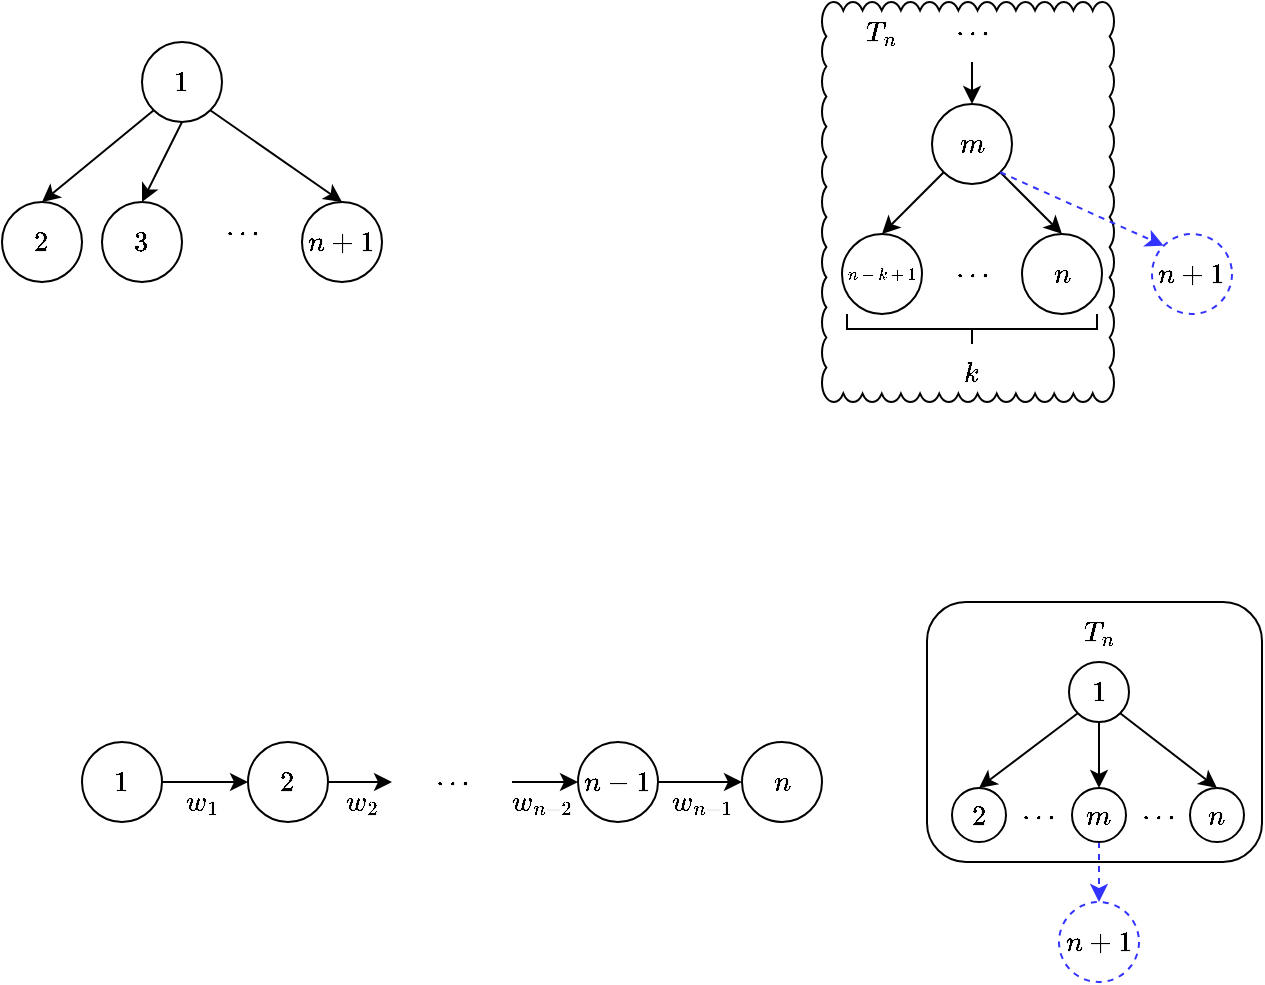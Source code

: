 <mxfile version="22.1.15" type="github">
  <diagram name="Page-1" id="5W_oBCn-Ae0vx61aBvWj">
    <mxGraphModel dx="1434" dy="759" grid="1" gridSize="10" guides="1" tooltips="1" connect="1" arrows="1" fold="1" page="1" pageScale="1" pageWidth="827" pageHeight="1169" math="1" shadow="0">
      <root>
        <mxCell id="0" />
        <mxCell id="1" parent="0" />
        <mxCell id="psscyq9r3jHzlKaPkMjy-91" value="" style="rounded=1;whiteSpace=wrap;html=1;" vertex="1" parent="1">
          <mxGeometry x="522.5" y="330" width="167.5" height="130" as="geometry" />
        </mxCell>
        <mxCell id="psscyq9r3jHzlKaPkMjy-20" value="" style="whiteSpace=wrap;html=1;shape=mxgraph.basic.cloud_rect" vertex="1" parent="1">
          <mxGeometry x="470" y="30" width="146" height="200" as="geometry" />
        </mxCell>
        <mxCell id="RlCpQ7UcTnpz0G2hoxt1-12" style="rounded=0;orthogonalLoop=1;jettySize=auto;html=1;exitX=0;exitY=1;exitDx=0;exitDy=0;entryX=0.5;entryY=0;entryDx=0;entryDy=0;" parent="1" source="psscyq9r3jHzlKaPkMjy-6" target="psscyq9r3jHzlKaPkMjy-5" edge="1">
          <mxGeometry relative="1" as="geometry">
            <mxPoint x="144.393" y="85.607" as="sourcePoint" />
            <mxPoint x="85" y="130" as="targetPoint" />
          </mxGeometry>
        </mxCell>
        <mxCell id="RlCpQ7UcTnpz0G2hoxt1-13" style="rounded=0;orthogonalLoop=1;jettySize=auto;html=1;exitX=0.5;exitY=1;exitDx=0;exitDy=0;entryX=0.5;entryY=0;entryDx=0;entryDy=0;" parent="1" source="psscyq9r3jHzlKaPkMjy-6" target="psscyq9r3jHzlKaPkMjy-4" edge="1">
          <mxGeometry relative="1" as="geometry">
            <mxPoint x="155" y="90" as="sourcePoint" />
            <mxPoint x="135" y="130" as="targetPoint" />
          </mxGeometry>
        </mxCell>
        <mxCell id="psscyq9r3jHzlKaPkMjy-1" value="$$n+1$$" style="ellipse;whiteSpace=wrap;html=1;aspect=fixed;" vertex="1" parent="1">
          <mxGeometry x="210" y="130" width="40" height="40" as="geometry" />
        </mxCell>
        <mxCell id="psscyq9r3jHzlKaPkMjy-2" style="rounded=0;orthogonalLoop=1;jettySize=auto;html=1;exitX=1;exitY=1;exitDx=0;exitDy=0;entryX=0.5;entryY=0;entryDx=0;entryDy=0;" edge="1" parent="1" source="psscyq9r3jHzlKaPkMjy-6" target="psscyq9r3jHzlKaPkMjy-1">
          <mxGeometry relative="1" as="geometry">
            <mxPoint x="165.607" y="85.607" as="sourcePoint" />
            <mxPoint x="145" y="140" as="targetPoint" />
          </mxGeometry>
        </mxCell>
        <mxCell id="psscyq9r3jHzlKaPkMjy-3" value="$$\cdots$$" style="text;html=1;strokeColor=none;fillColor=none;align=center;verticalAlign=middle;whiteSpace=wrap;rounded=0;" vertex="1" parent="1">
          <mxGeometry x="150" y="130" width="60" height="30" as="geometry" />
        </mxCell>
        <mxCell id="psscyq9r3jHzlKaPkMjy-4" value="$$3$$" style="ellipse;whiteSpace=wrap;html=1;aspect=fixed;" vertex="1" parent="1">
          <mxGeometry x="110" y="130" width="40" height="40" as="geometry" />
        </mxCell>
        <mxCell id="psscyq9r3jHzlKaPkMjy-5" value="$$2$$" style="ellipse;whiteSpace=wrap;html=1;aspect=fixed;" vertex="1" parent="1">
          <mxGeometry x="60" y="130" width="40" height="40" as="geometry" />
        </mxCell>
        <mxCell id="psscyq9r3jHzlKaPkMjy-6" value="$$1$$" style="ellipse;whiteSpace=wrap;html=1;aspect=fixed;" vertex="1" parent="1">
          <mxGeometry x="130" y="50" width="40" height="40" as="geometry" />
        </mxCell>
        <mxCell id="psscyq9r3jHzlKaPkMjy-7" style="rounded=0;orthogonalLoop=1;jettySize=auto;html=1;exitX=0;exitY=1;exitDx=0;exitDy=0;entryX=0.5;entryY=0;entryDx=0;entryDy=0;" edge="1" parent="1" source="psscyq9r3jHzlKaPkMjy-14" target="psscyq9r3jHzlKaPkMjy-13">
          <mxGeometry relative="1" as="geometry">
            <mxPoint x="544.393" y="116.607" as="sourcePoint" />
            <mxPoint x="485" y="161" as="targetPoint" />
          </mxGeometry>
        </mxCell>
        <mxCell id="psscyq9r3jHzlKaPkMjy-9" value="$$n$$" style="ellipse;whiteSpace=wrap;html=1;aspect=fixed;" vertex="1" parent="1">
          <mxGeometry x="570" y="146" width="40" height="40" as="geometry" />
        </mxCell>
        <mxCell id="psscyq9r3jHzlKaPkMjy-10" style="rounded=0;orthogonalLoop=1;jettySize=auto;html=1;exitX=1;exitY=1;exitDx=0;exitDy=0;entryX=0.5;entryY=0;entryDx=0;entryDy=0;" edge="1" parent="1" source="psscyq9r3jHzlKaPkMjy-14" target="psscyq9r3jHzlKaPkMjy-9">
          <mxGeometry relative="1" as="geometry">
            <mxPoint x="565.607" y="116.607" as="sourcePoint" />
            <mxPoint x="545" y="171" as="targetPoint" />
          </mxGeometry>
        </mxCell>
        <mxCell id="psscyq9r3jHzlKaPkMjy-11" value="$$\cdots$$" style="text;html=1;strokeColor=none;fillColor=none;align=center;verticalAlign=middle;whiteSpace=wrap;rounded=0;" vertex="1" parent="1">
          <mxGeometry x="515" y="151" width="60" height="30" as="geometry" />
        </mxCell>
        <mxCell id="psscyq9r3jHzlKaPkMjy-13" value="$$n-k+1$$" style="ellipse;whiteSpace=wrap;html=1;aspect=fixed;fontSize=7;" vertex="1" parent="1">
          <mxGeometry x="480" y="146" width="40" height="40" as="geometry" />
        </mxCell>
        <mxCell id="psscyq9r3jHzlKaPkMjy-14" value="$$m$$" style="ellipse;whiteSpace=wrap;html=1;aspect=fixed;" vertex="1" parent="1">
          <mxGeometry x="525" y="81" width="40" height="40" as="geometry" />
        </mxCell>
        <mxCell id="psscyq9r3jHzlKaPkMjy-15" value="$$n+1$$" style="ellipse;whiteSpace=wrap;html=1;aspect=fixed;strokeColor=#3333FF;dashed=1;" vertex="1" parent="1">
          <mxGeometry x="635" y="146" width="40" height="40" as="geometry" />
        </mxCell>
        <mxCell id="psscyq9r3jHzlKaPkMjy-16" style="rounded=0;orthogonalLoop=1;jettySize=auto;html=1;exitX=1;exitY=1;exitDx=0;exitDy=0;entryX=0;entryY=0;entryDx=0;entryDy=0;strokeColor=#3333FF;dashed=1;" edge="1" parent="1" source="psscyq9r3jHzlKaPkMjy-14" target="psscyq9r3jHzlKaPkMjy-15">
          <mxGeometry relative="1" as="geometry">
            <mxPoint x="574" y="125" as="sourcePoint" />
            <mxPoint x="600" y="156" as="targetPoint" />
          </mxGeometry>
        </mxCell>
        <mxCell id="psscyq9r3jHzlKaPkMjy-18" value="" style="strokeWidth=1;html=1;shape=mxgraph.flowchart.annotation_2;align=left;labelPosition=right;pointerEvents=1;rotation=-90;" vertex="1" parent="1">
          <mxGeometry x="537.5" y="131" width="15" height="125" as="geometry" />
        </mxCell>
        <mxCell id="psscyq9r3jHzlKaPkMjy-19" value="$$k$$" style="text;html=1;strokeColor=none;fillColor=none;align=center;verticalAlign=middle;whiteSpace=wrap;rounded=0;" vertex="1" parent="1">
          <mxGeometry x="515" y="201" width="60" height="30" as="geometry" />
        </mxCell>
        <mxCell id="psscyq9r3jHzlKaPkMjy-21" style="rounded=0;orthogonalLoop=1;jettySize=auto;html=1;entryX=0.5;entryY=0;entryDx=0;entryDy=0;exitX=0.5;exitY=1;exitDx=0;exitDy=0;" edge="1" parent="1" source="psscyq9r3jHzlKaPkMjy-22" target="psscyq9r3jHzlKaPkMjy-14">
          <mxGeometry relative="1" as="geometry">
            <mxPoint x="550" y="71" as="sourcePoint" />
            <mxPoint x="510" y="156" as="targetPoint" />
          </mxGeometry>
        </mxCell>
        <mxCell id="psscyq9r3jHzlKaPkMjy-22" value="$$\cdots$$" style="text;html=1;strokeColor=none;fillColor=none;align=center;verticalAlign=middle;whiteSpace=wrap;rounded=0;" vertex="1" parent="1">
          <mxGeometry x="515" y="30" width="60" height="30" as="geometry" />
        </mxCell>
        <mxCell id="psscyq9r3jHzlKaPkMjy-23" value="$$T_n$$" style="text;html=1;strokeColor=none;fillColor=none;align=center;verticalAlign=middle;whiteSpace=wrap;rounded=0;" vertex="1" parent="1">
          <mxGeometry x="470" y="30" width="60" height="30" as="geometry" />
        </mxCell>
        <mxCell id="psscyq9r3jHzlKaPkMjy-32" style="edgeStyle=orthogonalEdgeStyle;rounded=0;orthogonalLoop=1;jettySize=auto;html=1;exitX=1;exitY=0.5;exitDx=0;exitDy=0;entryX=0;entryY=0.5;entryDx=0;entryDy=0;" edge="1" parent="1" source="psscyq9r3jHzlKaPkMjy-24" target="psscyq9r3jHzlKaPkMjy-28">
          <mxGeometry relative="1" as="geometry" />
        </mxCell>
        <mxCell id="psscyq9r3jHzlKaPkMjy-24" value="$$n-1$$" style="ellipse;whiteSpace=wrap;html=1;aspect=fixed;" vertex="1" parent="1">
          <mxGeometry x="348" y="400" width="40" height="40" as="geometry" />
        </mxCell>
        <mxCell id="psscyq9r3jHzlKaPkMjy-31" style="edgeStyle=orthogonalEdgeStyle;rounded=0;orthogonalLoop=1;jettySize=auto;html=1;exitX=1;exitY=0.5;exitDx=0;exitDy=0;entryX=0;entryY=0.5;entryDx=0;entryDy=0;" edge="1" parent="1" source="psscyq9r3jHzlKaPkMjy-25" target="psscyq9r3jHzlKaPkMjy-24">
          <mxGeometry relative="1" as="geometry" />
        </mxCell>
        <mxCell id="psscyq9r3jHzlKaPkMjy-25" value="$$\cdots$$" style="text;html=1;strokeColor=none;fillColor=none;align=center;verticalAlign=middle;whiteSpace=wrap;rounded=0;" vertex="1" parent="1">
          <mxGeometry x="255" y="405" width="60" height="30" as="geometry" />
        </mxCell>
        <mxCell id="psscyq9r3jHzlKaPkMjy-30" style="edgeStyle=orthogonalEdgeStyle;rounded=0;orthogonalLoop=1;jettySize=auto;html=1;exitX=1;exitY=0.5;exitDx=0;exitDy=0;" edge="1" parent="1" source="psscyq9r3jHzlKaPkMjy-26" target="psscyq9r3jHzlKaPkMjy-25">
          <mxGeometry relative="1" as="geometry" />
        </mxCell>
        <mxCell id="psscyq9r3jHzlKaPkMjy-26" value="$$2$$" style="ellipse;whiteSpace=wrap;html=1;aspect=fixed;" vertex="1" parent="1">
          <mxGeometry x="183" y="400" width="40" height="40" as="geometry" />
        </mxCell>
        <mxCell id="psscyq9r3jHzlKaPkMjy-29" style="edgeStyle=orthogonalEdgeStyle;rounded=0;orthogonalLoop=1;jettySize=auto;html=1;exitX=1;exitY=0.5;exitDx=0;exitDy=0;entryX=0;entryY=0.5;entryDx=0;entryDy=0;" edge="1" parent="1" source="psscyq9r3jHzlKaPkMjy-27" target="psscyq9r3jHzlKaPkMjy-26">
          <mxGeometry relative="1" as="geometry" />
        </mxCell>
        <mxCell id="psscyq9r3jHzlKaPkMjy-27" value="$$1$$" style="ellipse;whiteSpace=wrap;html=1;aspect=fixed;" vertex="1" parent="1">
          <mxGeometry x="100" y="400" width="40" height="40" as="geometry" />
        </mxCell>
        <mxCell id="psscyq9r3jHzlKaPkMjy-28" value="$$n$$" style="ellipse;whiteSpace=wrap;html=1;aspect=fixed;" vertex="1" parent="1">
          <mxGeometry x="430" y="400" width="40" height="40" as="geometry" />
        </mxCell>
        <mxCell id="psscyq9r3jHzlKaPkMjy-33" value="$$w_1$$" style="text;html=1;strokeColor=none;fillColor=none;align=center;verticalAlign=middle;whiteSpace=wrap;rounded=0;" vertex="1" parent="1">
          <mxGeometry x="130" y="415" width="60" height="30" as="geometry" />
        </mxCell>
        <mxCell id="psscyq9r3jHzlKaPkMjy-34" value="$$w_2$$" style="text;html=1;strokeColor=none;fillColor=none;align=center;verticalAlign=middle;whiteSpace=wrap;rounded=0;" vertex="1" parent="1">
          <mxGeometry x="210" y="415" width="60" height="30" as="geometry" />
        </mxCell>
        <mxCell id="psscyq9r3jHzlKaPkMjy-35" value="$$w_{n-2}$$" style="text;html=1;strokeColor=none;fillColor=none;align=center;verticalAlign=middle;whiteSpace=wrap;rounded=0;" vertex="1" parent="1">
          <mxGeometry x="300" y="415" width="60" height="30" as="geometry" />
        </mxCell>
        <mxCell id="psscyq9r3jHzlKaPkMjy-36" value="$$w_{n-1}$$" style="text;html=1;strokeColor=none;fillColor=none;align=center;verticalAlign=middle;whiteSpace=wrap;rounded=0;" vertex="1" parent="1">
          <mxGeometry x="380" y="415" width="60" height="30" as="geometry" />
        </mxCell>
        <mxCell id="psscyq9r3jHzlKaPkMjy-77" style="rounded=0;orthogonalLoop=1;jettySize=auto;html=1;exitX=0;exitY=1;exitDx=0;exitDy=0;entryX=0.5;entryY=0;entryDx=0;entryDy=0;" edge="1" parent="1" source="psscyq9r3jHzlKaPkMjy-82" target="psscyq9r3jHzlKaPkMjy-81">
          <mxGeometry relative="1" as="geometry">
            <mxPoint x="599.393" y="393.607" as="sourcePoint" />
            <mxPoint x="540" y="438" as="targetPoint" />
          </mxGeometry>
        </mxCell>
        <mxCell id="psscyq9r3jHzlKaPkMjy-78" value="$$n$$" style="ellipse;whiteSpace=wrap;html=1;aspect=fixed;" vertex="1" parent="1">
          <mxGeometry x="654" y="423" width="27" height="27" as="geometry" />
        </mxCell>
        <mxCell id="psscyq9r3jHzlKaPkMjy-79" style="rounded=0;orthogonalLoop=1;jettySize=auto;html=1;exitX=1;exitY=1;exitDx=0;exitDy=0;entryX=0.5;entryY=0;entryDx=0;entryDy=0;" edge="1" parent="1" source="psscyq9r3jHzlKaPkMjy-82" target="psscyq9r3jHzlKaPkMjy-78">
          <mxGeometry relative="1" as="geometry">
            <mxPoint x="620.607" y="393.607" as="sourcePoint" />
            <mxPoint x="600" y="448" as="targetPoint" />
          </mxGeometry>
        </mxCell>
        <mxCell id="psscyq9r3jHzlKaPkMjy-80" value="$$\cdots$$" style="text;html=1;strokeColor=none;fillColor=none;align=center;verticalAlign=middle;whiteSpace=wrap;rounded=0;" vertex="1" parent="1">
          <mxGeometry x="563" y="421.5" width="30" height="30" as="geometry" />
        </mxCell>
        <mxCell id="psscyq9r3jHzlKaPkMjy-81" value="$$2$$" style="ellipse;whiteSpace=wrap;html=1;aspect=fixed;fontSize=12;" vertex="1" parent="1">
          <mxGeometry x="535" y="423" width="27" height="27" as="geometry" />
        </mxCell>
        <mxCell id="psscyq9r3jHzlKaPkMjy-95" style="rounded=0;orthogonalLoop=1;jettySize=auto;html=1;exitX=0.5;exitY=1;exitDx=0;exitDy=0;entryX=0.5;entryY=0;entryDx=0;entryDy=0;" edge="1" parent="1" source="psscyq9r3jHzlKaPkMjy-82" target="psscyq9r3jHzlKaPkMjy-92">
          <mxGeometry relative="1" as="geometry" />
        </mxCell>
        <mxCell id="psscyq9r3jHzlKaPkMjy-82" value="$$1$$" style="ellipse;whiteSpace=wrap;html=1;aspect=fixed;" vertex="1" parent="1">
          <mxGeometry x="593.5" y="360" width="30" height="30" as="geometry" />
        </mxCell>
        <mxCell id="psscyq9r3jHzlKaPkMjy-83" value="$$n+1$$" style="ellipse;whiteSpace=wrap;html=1;aspect=fixed;strokeColor=#3333FF;dashed=1;" vertex="1" parent="1">
          <mxGeometry x="588.5" y="480" width="40" height="40" as="geometry" />
        </mxCell>
        <mxCell id="psscyq9r3jHzlKaPkMjy-89" value="$$T_n$$" style="text;html=1;strokeColor=none;fillColor=none;align=center;verticalAlign=middle;whiteSpace=wrap;rounded=0;" vertex="1" parent="1">
          <mxGeometry x="578.5" y="330" width="60" height="30" as="geometry" />
        </mxCell>
        <mxCell id="psscyq9r3jHzlKaPkMjy-96" style="edgeStyle=orthogonalEdgeStyle;rounded=0;orthogonalLoop=1;jettySize=auto;html=1;exitX=0.5;exitY=1;exitDx=0;exitDy=0;entryX=0.5;entryY=0;entryDx=0;entryDy=0;strokeColor=#3333FF;dashed=1;" edge="1" parent="1" source="psscyq9r3jHzlKaPkMjy-92" target="psscyq9r3jHzlKaPkMjy-83">
          <mxGeometry relative="1" as="geometry" />
        </mxCell>
        <mxCell id="psscyq9r3jHzlKaPkMjy-92" value="$$m$$" style="ellipse;whiteSpace=wrap;html=1;aspect=fixed;" vertex="1" parent="1">
          <mxGeometry x="595" y="423" width="27" height="27" as="geometry" />
        </mxCell>
        <mxCell id="psscyq9r3jHzlKaPkMjy-94" value="$$\cdots$$" style="text;html=1;strokeColor=none;fillColor=none;align=center;verticalAlign=middle;whiteSpace=wrap;rounded=0;" vertex="1" parent="1">
          <mxGeometry x="623" y="421.5" width="30" height="30" as="geometry" />
        </mxCell>
      </root>
    </mxGraphModel>
  </diagram>
</mxfile>
